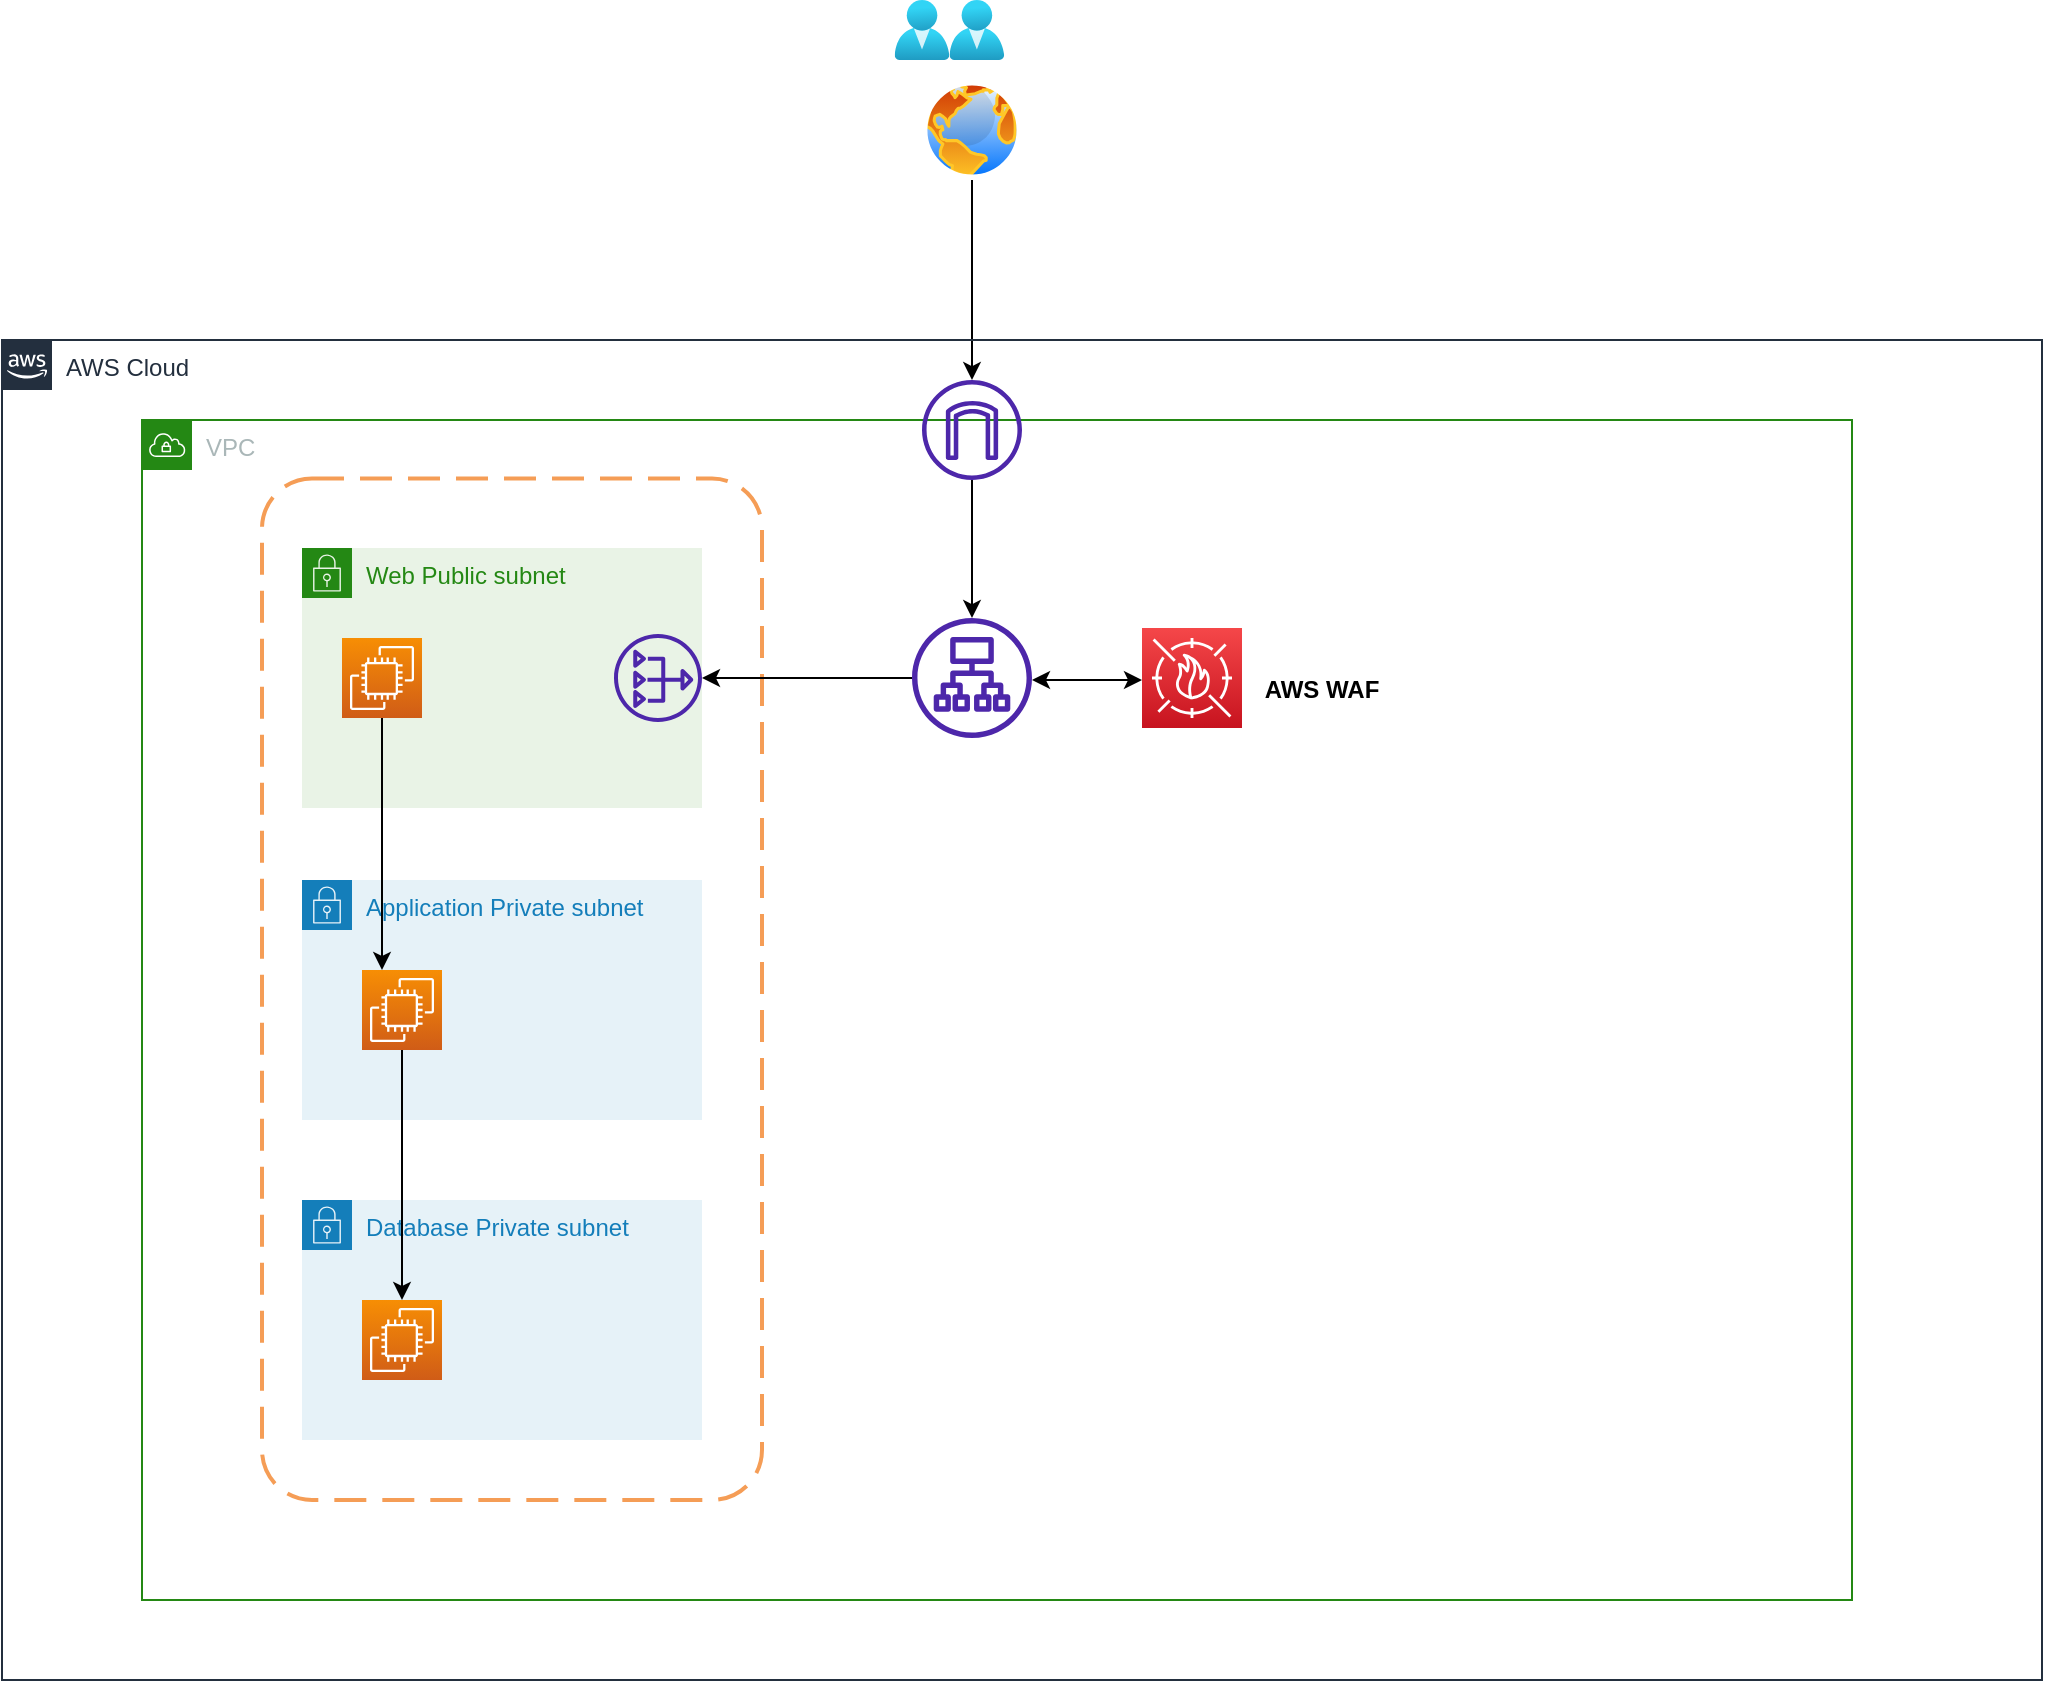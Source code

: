 <mxfile version="20.8.1" type="github">
  <diagram id="ue87R6VUES_bF4nc-Uwk" name="Single region">
    <mxGraphModel dx="1635" dy="594" grid="0" gridSize="10" guides="0" tooltips="1" connect="1" arrows="1" fold="1" page="0" pageScale="1" pageWidth="827" pageHeight="1169" math="0" shadow="0">
      <root>
        <mxCell id="0" />
        <mxCell id="1" parent="0" />
        <mxCell id="IuL7JJnTpbOqwNsqgbpm-23" value="" style="edgeStyle=orthogonalEdgeStyle;rounded=0;orthogonalLoop=1;jettySize=auto;html=1;" parent="1" source="IuL7JJnTpbOqwNsqgbpm-1" target="IuL7JJnTpbOqwNsqgbpm-5" edge="1">
          <mxGeometry relative="1" as="geometry" />
        </mxCell>
        <mxCell id="IuL7JJnTpbOqwNsqgbpm-1" value="" style="aspect=fixed;perimeter=ellipsePerimeter;html=1;align=center;shadow=0;dashed=0;spacingTop=3;image;image=img/lib/active_directory/internet_globe.svg;" parent="1" vertex="1">
          <mxGeometry x="430" y="120" width="50" height="50" as="geometry" />
        </mxCell>
        <mxCell id="IuL7JJnTpbOqwNsqgbpm-2" value="" style="aspect=fixed;html=1;points=[];align=center;image;fontSize=12;image=img/lib/azure2/identity/Users.svg;" parent="1" vertex="1">
          <mxGeometry x="416.29" y="80" width="27.43" height="30" as="geometry" />
        </mxCell>
        <mxCell id="IuL7JJnTpbOqwNsqgbpm-4" value="VPC" style="points=[[0,0],[0.25,0],[0.5,0],[0.75,0],[1,0],[1,0.25],[1,0.5],[1,0.75],[1,1],[0.75,1],[0.5,1],[0.25,1],[0,1],[0,0.75],[0,0.5],[0,0.25]];outlineConnect=0;gradientColor=none;html=1;whiteSpace=wrap;fontSize=12;fontStyle=0;container=1;pointerEvents=0;collapsible=0;recursiveResize=0;shape=mxgraph.aws4.group;grIcon=mxgraph.aws4.group_vpc;strokeColor=#248814;fillColor=none;verticalAlign=top;align=left;spacingLeft=30;fontColor=#AAB7B8;dashed=0;" parent="1" vertex="1">
          <mxGeometry x="40" y="290" width="855" height="590" as="geometry" />
        </mxCell>
        <mxCell id="IuL7JJnTpbOqwNsqgbpm-24" value="" style="edgeStyle=orthogonalEdgeStyle;rounded=0;orthogonalLoop=1;jettySize=auto;html=1;" parent="IuL7JJnTpbOqwNsqgbpm-4" source="IuL7JJnTpbOqwNsqgbpm-5" target="IuL7JJnTpbOqwNsqgbpm-6" edge="1">
          <mxGeometry relative="1" as="geometry" />
        </mxCell>
        <mxCell id="IuL7JJnTpbOqwNsqgbpm-5" value="" style="sketch=0;outlineConnect=0;fontColor=#232F3E;gradientColor=none;fillColor=#4D27AA;strokeColor=none;dashed=0;verticalLabelPosition=bottom;verticalAlign=top;align=center;html=1;fontSize=12;fontStyle=0;aspect=fixed;pointerEvents=1;shape=mxgraph.aws4.internet_gateway;" parent="IuL7JJnTpbOqwNsqgbpm-4" vertex="1">
          <mxGeometry x="390" y="-20" width="50" height="50" as="geometry" />
        </mxCell>
        <mxCell id="IuL7JJnTpbOqwNsqgbpm-6" value="" style="sketch=0;outlineConnect=0;fontColor=#232F3E;gradientColor=none;fillColor=#4D27AA;strokeColor=none;dashed=0;verticalLabelPosition=bottom;verticalAlign=top;align=center;html=1;fontSize=12;fontStyle=0;aspect=fixed;pointerEvents=1;shape=mxgraph.aws4.application_load_balancer;" parent="IuL7JJnTpbOqwNsqgbpm-4" vertex="1">
          <mxGeometry x="385" y="99" width="60" height="60" as="geometry" />
        </mxCell>
        <mxCell id="IuL7JJnTpbOqwNsqgbpm-8" value="" style="sketch=0;points=[[0,0,0],[0.25,0,0],[0.5,0,0],[0.75,0,0],[1,0,0],[0,1,0],[0.25,1,0],[0.5,1,0],[0.75,1,0],[1,1,0],[0,0.25,0],[0,0.5,0],[0,0.75,0],[1,0.25,0],[1,0.5,0],[1,0.75,0]];outlineConnect=0;fontColor=#232F3E;gradientColor=#F54749;gradientDirection=north;fillColor=#C7131F;strokeColor=#ffffff;dashed=0;verticalLabelPosition=bottom;verticalAlign=top;align=center;html=1;fontSize=12;fontStyle=0;aspect=fixed;shape=mxgraph.aws4.resourceIcon;resIcon=mxgraph.aws4.waf;" parent="IuL7JJnTpbOqwNsqgbpm-4" vertex="1">
          <mxGeometry x="500" y="104" width="50" height="50" as="geometry" />
        </mxCell>
        <mxCell id="IuL7JJnTpbOqwNsqgbpm-26" value="" style="endArrow=classic;startArrow=classic;html=1;rounded=0;" parent="IuL7JJnTpbOqwNsqgbpm-4" edge="1">
          <mxGeometry width="50" height="50" relative="1" as="geometry">
            <mxPoint x="445" y="130" as="sourcePoint" />
            <mxPoint x="500" y="130" as="targetPoint" />
          </mxGeometry>
        </mxCell>
        <mxCell id="XyblbKmrqFtppWj2g4WV-8" value="" style="rounded=1;arcSize=10;dashed=1;strokeColor=#F59D56;fillColor=none;gradientColor=none;dashPattern=8 4;strokeWidth=2;" vertex="1" parent="IuL7JJnTpbOqwNsqgbpm-4">
          <mxGeometry x="60" y="29.25" width="250" height="510.75" as="geometry" />
        </mxCell>
        <mxCell id="IuL7JJnTpbOqwNsqgbpm-10" value="Database Private subnet" style="points=[[0,0],[0.25,0],[0.5,0],[0.75,0],[1,0],[1,0.25],[1,0.5],[1,0.75],[1,1],[0.75,1],[0.5,1],[0.25,1],[0,1],[0,0.75],[0,0.5],[0,0.25]];outlineConnect=0;gradientColor=none;html=1;whiteSpace=wrap;fontSize=12;fontStyle=0;container=1;pointerEvents=0;collapsible=0;recursiveResize=0;shape=mxgraph.aws4.group;grIcon=mxgraph.aws4.group_security_group;grStroke=0;strokeColor=#147EBA;fillColor=#E6F2F8;verticalAlign=top;align=left;spacingLeft=30;fontColor=#147EBA;dashed=0;" parent="1" vertex="1">
          <mxGeometry x="120" y="680" width="200" height="120" as="geometry" />
        </mxCell>
        <mxCell id="IuL7JJnTpbOqwNsqgbpm-16" value="" style="sketch=0;points=[[0,0,0],[0.25,0,0],[0.5,0,0],[0.75,0,0],[1,0,0],[0,1,0],[0.25,1,0],[0.5,1,0],[0.75,1,0],[1,1,0],[0,0.25,0],[0,0.5,0],[0,0.75,0],[1,0.25,0],[1,0.5,0],[1,0.75,0]];outlineConnect=0;fontColor=#232F3E;gradientColor=#F78E04;gradientDirection=north;fillColor=#D05C17;strokeColor=#ffffff;dashed=0;verticalLabelPosition=bottom;verticalAlign=top;align=center;html=1;fontSize=12;fontStyle=0;aspect=fixed;shape=mxgraph.aws4.resourceIcon;resIcon=mxgraph.aws4.ec2;" parent="IuL7JJnTpbOqwNsqgbpm-10" vertex="1">
          <mxGeometry x="30" y="50" width="40" height="40" as="geometry" />
        </mxCell>
        <mxCell id="IuL7JJnTpbOqwNsqgbpm-12" value="Application Private subnet" style="points=[[0,0],[0.25,0],[0.5,0],[0.75,0],[1,0],[1,0.25],[1,0.5],[1,0.75],[1,1],[0.75,1],[0.5,1],[0.25,1],[0,1],[0,0.75],[0,0.5],[0,0.25]];outlineConnect=0;gradientColor=none;html=1;whiteSpace=wrap;fontSize=12;fontStyle=0;container=1;pointerEvents=0;collapsible=0;recursiveResize=0;shape=mxgraph.aws4.group;grIcon=mxgraph.aws4.group_security_group;grStroke=0;strokeColor=#147EBA;fillColor=#E6F2F8;verticalAlign=top;align=left;spacingLeft=30;fontColor=#147EBA;dashed=0;" parent="1" vertex="1">
          <mxGeometry x="120" y="520" width="200" height="120" as="geometry" />
        </mxCell>
        <mxCell id="IuL7JJnTpbOqwNsqgbpm-18" value="" style="sketch=0;points=[[0,0,0],[0.25,0,0],[0.5,0,0],[0.75,0,0],[1,0,0],[0,1,0],[0.25,1,0],[0.5,1,0],[0.75,1,0],[1,1,0],[0,0.25,0],[0,0.5,0],[0,0.75,0],[1,0.25,0],[1,0.5,0],[1,0.75,0]];outlineConnect=0;fontColor=#232F3E;gradientColor=#F78E04;gradientDirection=north;fillColor=#D05C17;strokeColor=#ffffff;dashed=0;verticalLabelPosition=bottom;verticalAlign=top;align=center;html=1;fontSize=12;fontStyle=0;aspect=fixed;shape=mxgraph.aws4.resourceIcon;resIcon=mxgraph.aws4.ec2;" parent="IuL7JJnTpbOqwNsqgbpm-12" vertex="1">
          <mxGeometry x="30" y="45" width="40" height="40" as="geometry" />
        </mxCell>
        <mxCell id="IuL7JJnTpbOqwNsqgbpm-13" value="Web Public subnet" style="points=[[0,0],[0.25,0],[0.5,0],[0.75,0],[1,0],[1,0.25],[1,0.5],[1,0.75],[1,1],[0.75,1],[0.5,1],[0.25,1],[0,1],[0,0.75],[0,0.5],[0,0.25]];outlineConnect=0;gradientColor=none;html=1;whiteSpace=wrap;fontSize=12;fontStyle=0;container=1;pointerEvents=0;collapsible=0;recursiveResize=0;shape=mxgraph.aws4.group;grIcon=mxgraph.aws4.group_security_group;grStroke=0;strokeColor=#248814;fillColor=#E9F3E6;verticalAlign=top;align=left;spacingLeft=30;fontColor=#248814;dashed=0;" parent="1" vertex="1">
          <mxGeometry x="120" y="354" width="200" height="130" as="geometry" />
        </mxCell>
        <mxCell id="IuL7JJnTpbOqwNsqgbpm-19" value="" style="sketch=0;points=[[0,0,0],[0.25,0,0],[0.5,0,0],[0.75,0,0],[1,0,0],[0,1,0],[0.25,1,0],[0.5,1,0],[0.75,1,0],[1,1,0],[0,0.25,0],[0,0.5,0],[0,0.75,0],[1,0.25,0],[1,0.5,0],[1,0.75,0]];outlineConnect=0;fontColor=#232F3E;gradientColor=#F78E04;gradientDirection=north;fillColor=#D05C17;strokeColor=#ffffff;dashed=0;verticalLabelPosition=bottom;verticalAlign=top;align=center;html=1;fontSize=12;fontStyle=0;aspect=fixed;shape=mxgraph.aws4.resourceIcon;resIcon=mxgraph.aws4.ec2;" parent="IuL7JJnTpbOqwNsqgbpm-13" vertex="1">
          <mxGeometry x="20" y="45" width="40" height="40" as="geometry" />
        </mxCell>
        <mxCell id="IuL7JJnTpbOqwNsqgbpm-9" value="" style="sketch=0;outlineConnect=0;fontColor=#232F3E;gradientColor=none;fillColor=#4D27AA;strokeColor=none;dashed=0;verticalLabelPosition=bottom;verticalAlign=top;align=center;html=1;fontSize=12;fontStyle=0;aspect=fixed;pointerEvents=1;shape=mxgraph.aws4.nat_gateway;" parent="IuL7JJnTpbOqwNsqgbpm-13" vertex="1">
          <mxGeometry x="156" y="43" width="44" height="44" as="geometry" />
        </mxCell>
        <mxCell id="IuL7JJnTpbOqwNsqgbpm-22" value="" style="aspect=fixed;html=1;points=[];align=center;image;fontSize=12;image=img/lib/azure2/identity/Users.svg;" parent="1" vertex="1">
          <mxGeometry x="443.72" y="80" width="27.43" height="30" as="geometry" />
        </mxCell>
        <mxCell id="XyblbKmrqFtppWj2g4WV-2" value="AWS WAF" style="text;strokeColor=none;align=center;fillColor=none;html=1;verticalAlign=middle;whiteSpace=wrap;rounded=0;fontStyle=1" vertex="1" parent="1">
          <mxGeometry x="600" y="410" width="60" height="30" as="geometry" />
        </mxCell>
        <mxCell id="XyblbKmrqFtppWj2g4WV-5" style="edgeStyle=orthogonalEdgeStyle;rounded=0;orthogonalLoop=1;jettySize=auto;html=1;" edge="1" parent="1" source="IuL7JJnTpbOqwNsqgbpm-6" target="IuL7JJnTpbOqwNsqgbpm-13">
          <mxGeometry relative="1" as="geometry" />
        </mxCell>
        <mxCell id="XyblbKmrqFtppWj2g4WV-6" style="edgeStyle=orthogonalEdgeStyle;rounded=0;orthogonalLoop=1;jettySize=auto;html=1;entryX=0.25;entryY=0;entryDx=0;entryDy=0;entryPerimeter=0;" edge="1" parent="1" source="IuL7JJnTpbOqwNsqgbpm-19" target="IuL7JJnTpbOqwNsqgbpm-18">
          <mxGeometry relative="1" as="geometry" />
        </mxCell>
        <mxCell id="XyblbKmrqFtppWj2g4WV-7" style="edgeStyle=orthogonalEdgeStyle;rounded=0;orthogonalLoop=1;jettySize=auto;html=1;entryX=0.5;entryY=0;entryDx=0;entryDy=0;entryPerimeter=0;" edge="1" parent="1" source="IuL7JJnTpbOqwNsqgbpm-18" target="IuL7JJnTpbOqwNsqgbpm-16">
          <mxGeometry relative="1" as="geometry" />
        </mxCell>
        <mxCell id="XyblbKmrqFtppWj2g4WV-9" value="AWS Cloud" style="points=[[0,0],[0.25,0],[0.5,0],[0.75,0],[1,0],[1,0.25],[1,0.5],[1,0.75],[1,1],[0.75,1],[0.5,1],[0.25,1],[0,1],[0,0.75],[0,0.5],[0,0.25]];outlineConnect=0;gradientColor=none;html=1;whiteSpace=wrap;fontSize=12;fontStyle=0;container=1;pointerEvents=0;collapsible=0;recursiveResize=0;shape=mxgraph.aws4.group;grIcon=mxgraph.aws4.group_aws_cloud_alt;strokeColor=#232F3E;fillColor=none;verticalAlign=top;align=left;spacingLeft=30;fontColor=#232F3E;dashed=0;" vertex="1" parent="1">
          <mxGeometry x="-30" y="250" width="1020" height="670" as="geometry" />
        </mxCell>
      </root>
    </mxGraphModel>
  </diagram>
</mxfile>
